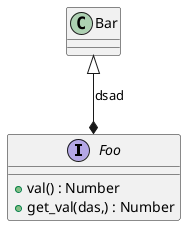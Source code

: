 @startuml

interface Foo{
  +val() : Number
  +get_val(das,) : Number
}

class Bar{

}

Bar <|-down-* Foo : dsad

@enduml
